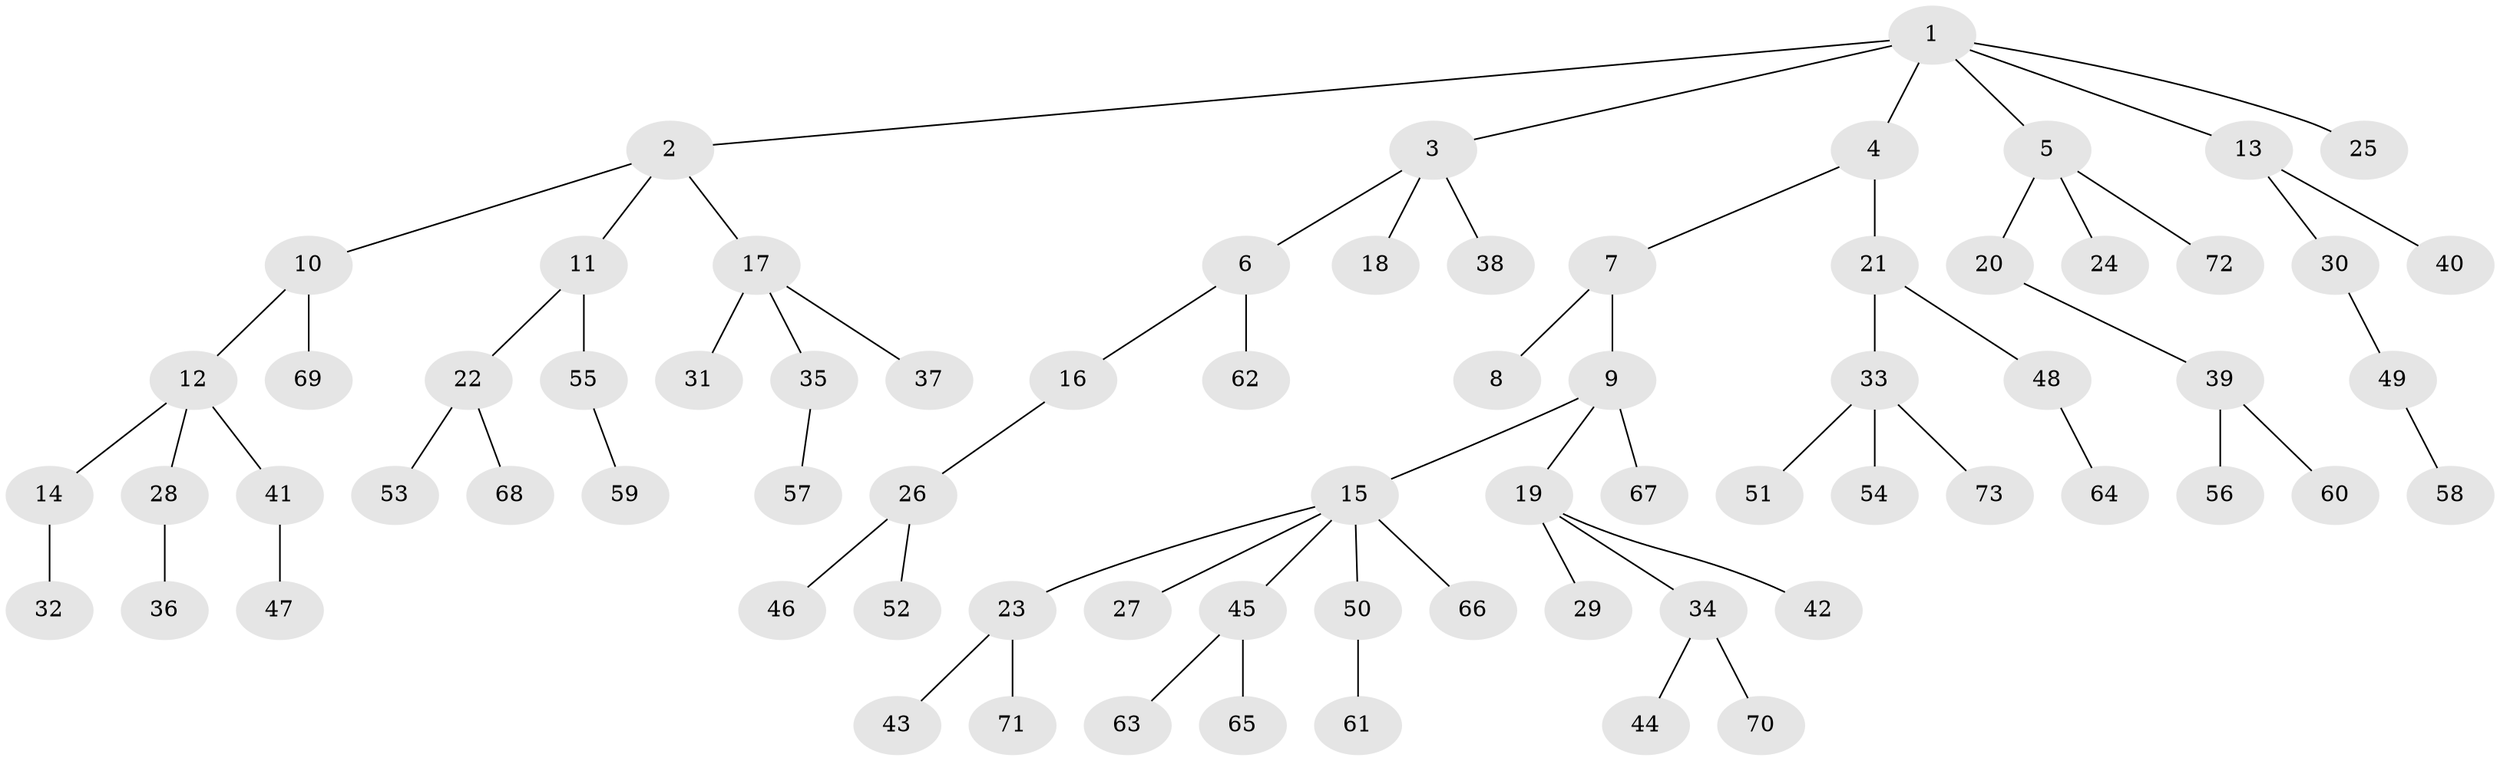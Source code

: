// Generated by graph-tools (version 1.1) at 2025/15/03/09/25 04:15:38]
// undirected, 73 vertices, 72 edges
graph export_dot {
graph [start="1"]
  node [color=gray90,style=filled];
  1;
  2;
  3;
  4;
  5;
  6;
  7;
  8;
  9;
  10;
  11;
  12;
  13;
  14;
  15;
  16;
  17;
  18;
  19;
  20;
  21;
  22;
  23;
  24;
  25;
  26;
  27;
  28;
  29;
  30;
  31;
  32;
  33;
  34;
  35;
  36;
  37;
  38;
  39;
  40;
  41;
  42;
  43;
  44;
  45;
  46;
  47;
  48;
  49;
  50;
  51;
  52;
  53;
  54;
  55;
  56;
  57;
  58;
  59;
  60;
  61;
  62;
  63;
  64;
  65;
  66;
  67;
  68;
  69;
  70;
  71;
  72;
  73;
  1 -- 2;
  1 -- 3;
  1 -- 4;
  1 -- 5;
  1 -- 13;
  1 -- 25;
  2 -- 10;
  2 -- 11;
  2 -- 17;
  3 -- 6;
  3 -- 18;
  3 -- 38;
  4 -- 7;
  4 -- 21;
  5 -- 20;
  5 -- 24;
  5 -- 72;
  6 -- 16;
  6 -- 62;
  7 -- 8;
  7 -- 9;
  9 -- 15;
  9 -- 19;
  9 -- 67;
  10 -- 12;
  10 -- 69;
  11 -- 22;
  11 -- 55;
  12 -- 14;
  12 -- 28;
  12 -- 41;
  13 -- 30;
  13 -- 40;
  14 -- 32;
  15 -- 23;
  15 -- 27;
  15 -- 45;
  15 -- 50;
  15 -- 66;
  16 -- 26;
  17 -- 31;
  17 -- 35;
  17 -- 37;
  19 -- 29;
  19 -- 34;
  19 -- 42;
  20 -- 39;
  21 -- 33;
  21 -- 48;
  22 -- 53;
  22 -- 68;
  23 -- 43;
  23 -- 71;
  26 -- 46;
  26 -- 52;
  28 -- 36;
  30 -- 49;
  33 -- 51;
  33 -- 54;
  33 -- 73;
  34 -- 44;
  34 -- 70;
  35 -- 57;
  39 -- 56;
  39 -- 60;
  41 -- 47;
  45 -- 63;
  45 -- 65;
  48 -- 64;
  49 -- 58;
  50 -- 61;
  55 -- 59;
}
